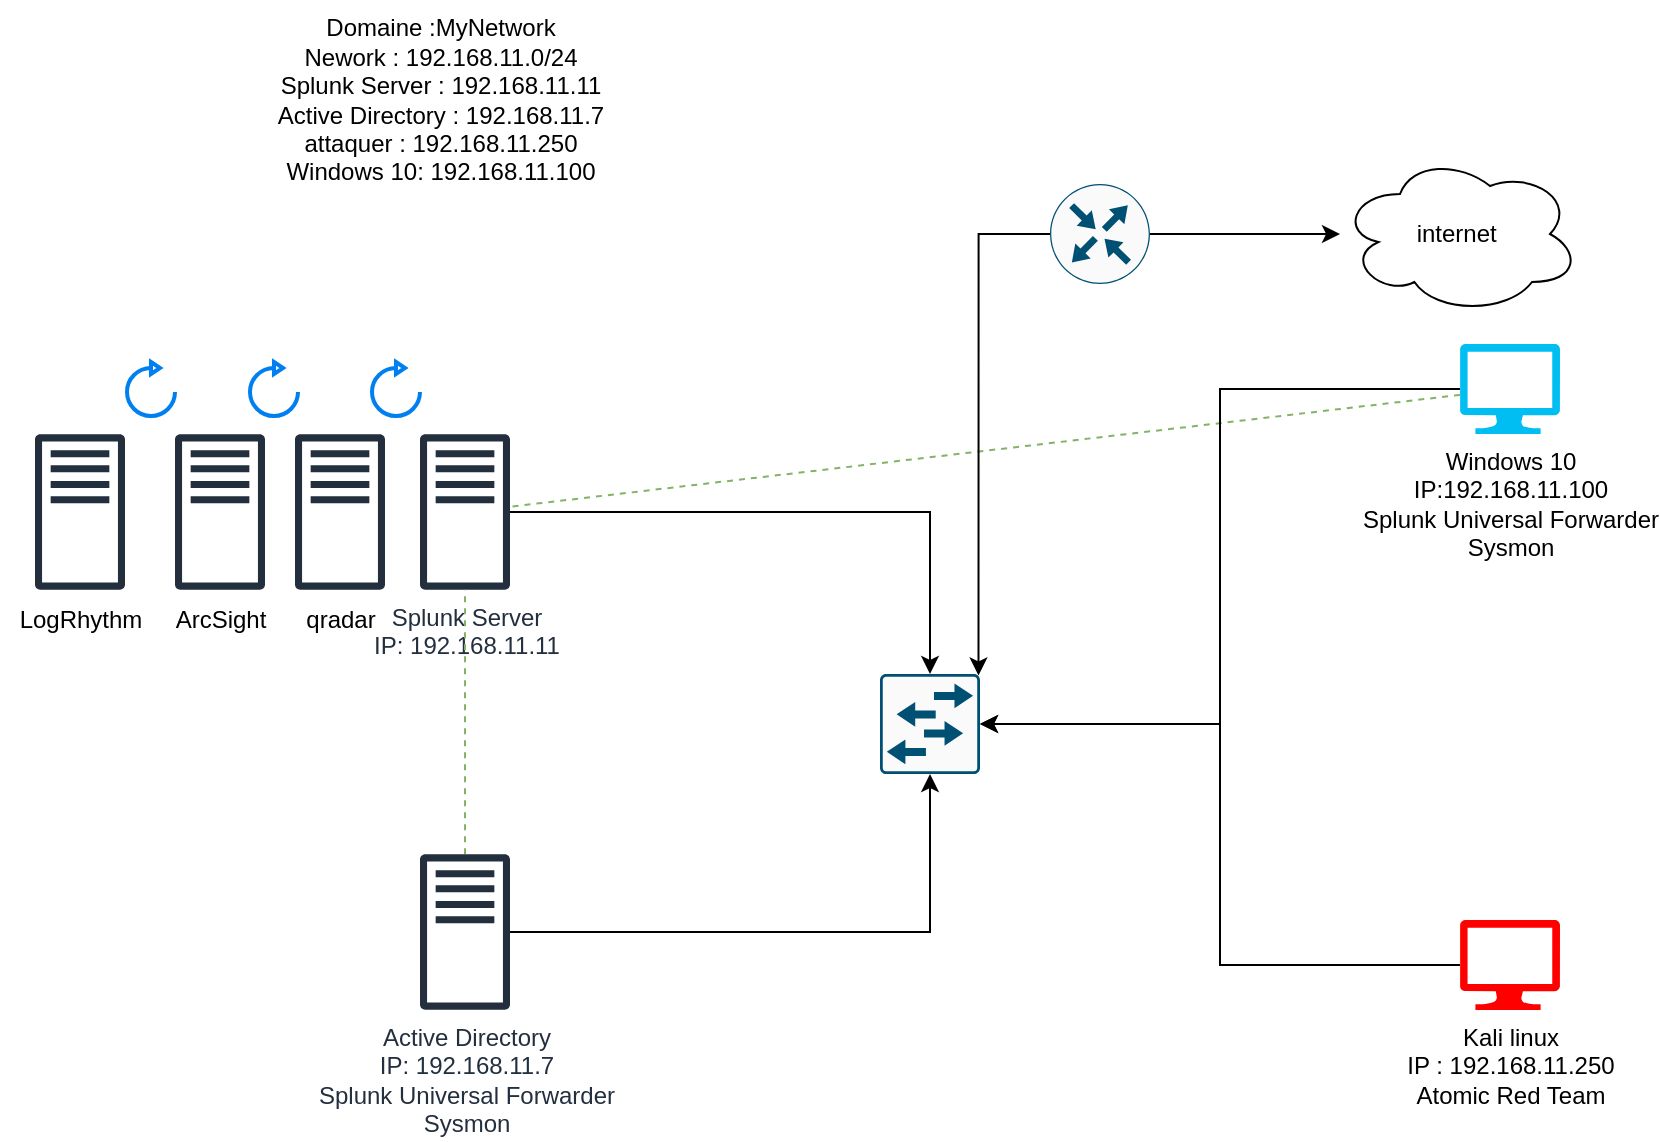 <mxfile version="24.7.11">
  <diagram name="Page-1" id="EitK8SUpgTmLAnZ7iSZS">
    <mxGraphModel dx="1885" dy="1760" grid="1" gridSize="10" guides="1" tooltips="1" connect="1" arrows="1" fold="1" page="1" pageScale="1" pageWidth="850" pageHeight="1100" math="0" shadow="0">
      <root>
        <mxCell id="0" />
        <mxCell id="1" parent="0" />
        <mxCell id="dxT098TC_KYE80S2nooN-20" style="rounded=0;orthogonalLoop=1;jettySize=auto;html=1;dashed=1;endArrow=none;endFill=0;jumpStyle=none;fillColor=#d5e8d4;strokeColor=#82b366;" parent="1" source="dxT098TC_KYE80S2nooN-1" target="dxT098TC_KYE80S2nooN-3" edge="1">
          <mxGeometry relative="1" as="geometry" />
        </mxCell>
        <mxCell id="dxT098TC_KYE80S2nooN-1" value="Windows 10&lt;br&gt;IP:192.168.11.100&lt;div&gt;Splunk Universal Forwarder&lt;br&gt;Sysmon&lt;/div&gt;" style="verticalLabelPosition=bottom;html=1;verticalAlign=top;align=center;strokeColor=none;fillColor=#00BEF2;shape=mxgraph.azure.computer;pointerEvents=1;" parent="1" vertex="1">
          <mxGeometry x="660" y="5" width="50" height="45" as="geometry" />
        </mxCell>
        <mxCell id="dxT098TC_KYE80S2nooN-2" value="Kali linux&lt;br&gt;IP : 192.168.11.250&lt;div&gt;Atomic Red Team&lt;/div&gt;" style="verticalLabelPosition=bottom;html=1;verticalAlign=top;align=center;strokeColor=none;fillColor=#FF0000;shape=mxgraph.azure.computer;pointerEvents=1;" parent="1" vertex="1">
          <mxGeometry x="660" y="293" width="50" height="45" as="geometry" />
        </mxCell>
        <mxCell id="dxT098TC_KYE80S2nooN-3" value="Splunk Server&lt;br&gt;IP: 192.168.11.11" style="sketch=0;outlineConnect=0;fontColor=#232F3E;gradientColor=none;fillColor=#232F3D;strokeColor=none;dashed=0;verticalLabelPosition=bottom;verticalAlign=top;align=center;html=1;fontSize=12;fontStyle=0;aspect=fixed;pointerEvents=1;shape=mxgraph.aws4.traditional_server;" parent="1" vertex="1">
          <mxGeometry x="140" y="50" width="45" height="78" as="geometry" />
        </mxCell>
        <mxCell id="dxT098TC_KYE80S2nooN-23" style="rounded=0;orthogonalLoop=1;jettySize=auto;html=1;fillColor=#d5e8d4;strokeColor=#82b366;dashed=1;endArrow=none;endFill=0;" parent="1" source="dxT098TC_KYE80S2nooN-4" target="dxT098TC_KYE80S2nooN-3" edge="1">
          <mxGeometry relative="1" as="geometry" />
        </mxCell>
        <mxCell id="dxT098TC_KYE80S2nooN-4" value="Active Directory&lt;br&gt;IP: 192.168.11.7&lt;br&gt;Splunk Universal Forwarder&lt;br&gt;Sysmon" style="sketch=0;outlineConnect=0;fontColor=#232F3E;gradientColor=none;fillColor=#232F3D;strokeColor=none;dashed=0;verticalLabelPosition=bottom;verticalAlign=top;align=center;html=1;fontSize=12;fontStyle=0;aspect=fixed;pointerEvents=1;shape=mxgraph.aws4.traditional_server;" parent="1" vertex="1">
          <mxGeometry x="140" y="260" width="45" height="78" as="geometry" />
        </mxCell>
        <mxCell id="dxT098TC_KYE80S2nooN-5" value="" style="sketch=0;points=[[0.015,0.015,0],[0.985,0.015,0],[0.985,0.985,0],[0.015,0.985,0],[0.25,0,0],[0.5,0,0],[0.75,0,0],[1,0.25,0],[1,0.5,0],[1,0.75,0],[0.75,1,0],[0.5,1,0],[0.25,1,0],[0,0.75,0],[0,0.5,0],[0,0.25,0]];verticalLabelPosition=bottom;html=1;verticalAlign=top;aspect=fixed;align=center;pointerEvents=1;shape=mxgraph.cisco19.rect;prIcon=workgroup_switch;fillColor=#FAFAFA;strokeColor=#005073;" parent="1" vertex="1">
          <mxGeometry x="370" y="170" width="50" height="50" as="geometry" />
        </mxCell>
        <mxCell id="dxT098TC_KYE80S2nooN-17" style="edgeStyle=orthogonalEdgeStyle;rounded=0;orthogonalLoop=1;jettySize=auto;html=1;" parent="1" source="dxT098TC_KYE80S2nooN-6" target="dxT098TC_KYE80S2nooN-7" edge="1">
          <mxGeometry relative="1" as="geometry" />
        </mxCell>
        <mxCell id="dxT098TC_KYE80S2nooN-6" value="" style="sketch=0;points=[[0.5,0,0],[1,0.5,0],[0.5,1,0],[0,0.5,0],[0.145,0.145,0],[0.856,0.145,0],[0.855,0.856,0],[0.145,0.855,0]];verticalLabelPosition=bottom;html=1;verticalAlign=top;aspect=fixed;align=center;pointerEvents=1;shape=mxgraph.cisco19.rect;prIcon=router;fillColor=#FAFAFA;strokeColor=#005073;" parent="1" vertex="1">
          <mxGeometry x="455" y="-75" width="50" height="50" as="geometry" />
        </mxCell>
        <mxCell id="dxT098TC_KYE80S2nooN-7" value="internet&amp;nbsp;" style="ellipse;shape=cloud;whiteSpace=wrap;html=1;" parent="1" vertex="1">
          <mxGeometry x="600" y="-90" width="120" height="80" as="geometry" />
        </mxCell>
        <mxCell id="dxT098TC_KYE80S2nooN-9" style="edgeStyle=orthogonalEdgeStyle;rounded=0;orthogonalLoop=1;jettySize=auto;html=1;entryX=0.5;entryY=0;entryDx=0;entryDy=0;entryPerimeter=0;" parent="1" source="dxT098TC_KYE80S2nooN-3" target="dxT098TC_KYE80S2nooN-5" edge="1">
          <mxGeometry relative="1" as="geometry" />
        </mxCell>
        <mxCell id="dxT098TC_KYE80S2nooN-10" style="edgeStyle=orthogonalEdgeStyle;rounded=0;orthogonalLoop=1;jettySize=auto;html=1;entryX=0.5;entryY=1;entryDx=0;entryDy=0;entryPerimeter=0;" parent="1" source="dxT098TC_KYE80S2nooN-4" target="dxT098TC_KYE80S2nooN-5" edge="1">
          <mxGeometry relative="1" as="geometry" />
        </mxCell>
        <mxCell id="dxT098TC_KYE80S2nooN-11" style="edgeStyle=orthogonalEdgeStyle;rounded=0;orthogonalLoop=1;jettySize=auto;html=1;entryX=1;entryY=0.5;entryDx=0;entryDy=0;entryPerimeter=0;" parent="1" source="dxT098TC_KYE80S2nooN-2" target="dxT098TC_KYE80S2nooN-5" edge="1">
          <mxGeometry relative="1" as="geometry" />
        </mxCell>
        <mxCell id="dxT098TC_KYE80S2nooN-12" style="edgeStyle=orthogonalEdgeStyle;rounded=0;orthogonalLoop=1;jettySize=auto;html=1;entryX=1;entryY=0.5;entryDx=0;entryDy=0;entryPerimeter=0;" parent="1" source="dxT098TC_KYE80S2nooN-1" target="dxT098TC_KYE80S2nooN-5" edge="1">
          <mxGeometry relative="1" as="geometry" />
        </mxCell>
        <mxCell id="dxT098TC_KYE80S2nooN-13" style="edgeStyle=orthogonalEdgeStyle;rounded=0;orthogonalLoop=1;jettySize=auto;html=1;entryX=0.985;entryY=0.015;entryDx=0;entryDy=0;entryPerimeter=0;" parent="1" source="dxT098TC_KYE80S2nooN-6" target="dxT098TC_KYE80S2nooN-5" edge="1">
          <mxGeometry relative="1" as="geometry" />
        </mxCell>
        <mxCell id="dxT098TC_KYE80S2nooN-18" value="Domaine :MyNetwork&lt;div&gt;Nework : 192.168.11.0/24&lt;/div&gt;&lt;div&gt;Splunk Server : 192.168.11.11&lt;/div&gt;&lt;div&gt;Active Directory : 192.168.11.7&lt;/div&gt;&lt;div&gt;attaquer : 192.168.11.250&lt;/div&gt;&lt;div&gt;Windows 10: 192.168.11.100&lt;/div&gt;" style="text;html=1;align=center;verticalAlign=middle;resizable=0;points=[];autosize=1;strokeColor=none;fillColor=none;" parent="1" vertex="1">
          <mxGeometry x="55" y="-167" width="190" height="100" as="geometry" />
        </mxCell>
        <mxCell id="SZN_t8P6HL0ESiUM16FK-1" value="" style="sketch=0;outlineConnect=0;fontColor=#232F3E;gradientColor=none;fillColor=#232F3D;strokeColor=none;dashed=0;verticalLabelPosition=bottom;verticalAlign=top;align=center;html=1;fontSize=12;fontStyle=0;aspect=fixed;pointerEvents=1;shape=mxgraph.aws4.traditional_server;" vertex="1" parent="1">
          <mxGeometry x="77.5" y="50" width="45" height="78" as="geometry" />
        </mxCell>
        <mxCell id="SZN_t8P6HL0ESiUM16FK-2" value="" style="sketch=0;outlineConnect=0;fontColor=#232F3E;gradientColor=none;fillColor=#232F3D;strokeColor=none;dashed=0;verticalLabelPosition=bottom;verticalAlign=top;align=center;html=1;fontSize=12;fontStyle=0;aspect=fixed;pointerEvents=1;shape=mxgraph.aws4.traditional_server;" vertex="1" parent="1">
          <mxGeometry x="17.5" y="50" width="45" height="78" as="geometry" />
        </mxCell>
        <mxCell id="SZN_t8P6HL0ESiUM16FK-3" value="qradar" style="text;html=1;align=center;verticalAlign=middle;resizable=0;points=[];autosize=1;strokeColor=none;fillColor=none;" vertex="1" parent="1">
          <mxGeometry x="70" y="128" width="60" height="30" as="geometry" />
        </mxCell>
        <mxCell id="SZN_t8P6HL0ESiUM16FK-4" value="ArcSight" style="text;html=1;align=center;verticalAlign=middle;resizable=0;points=[];autosize=1;strokeColor=none;fillColor=none;" vertex="1" parent="1">
          <mxGeometry x="5" y="128" width="70" height="30" as="geometry" />
        </mxCell>
        <mxCell id="SZN_t8P6HL0ESiUM16FK-5" value="" style="sketch=0;outlineConnect=0;fontColor=#232F3E;gradientColor=none;fillColor=#232F3D;strokeColor=none;dashed=0;verticalLabelPosition=bottom;verticalAlign=top;align=center;html=1;fontSize=12;fontStyle=0;aspect=fixed;pointerEvents=1;shape=mxgraph.aws4.traditional_server;" vertex="1" parent="1">
          <mxGeometry x="-52.5" y="50" width="45" height="78" as="geometry" />
        </mxCell>
        <mxCell id="SZN_t8P6HL0ESiUM16FK-6" value="LogRhythm" style="text;html=1;align=center;verticalAlign=middle;resizable=0;points=[];autosize=1;strokeColor=none;fillColor=none;" vertex="1" parent="1">
          <mxGeometry x="-70" y="128" width="80" height="30" as="geometry" />
        </mxCell>
        <mxCell id="SZN_t8P6HL0ESiUM16FK-8" value="" style="html=1;verticalLabelPosition=bottom;align=center;labelBackgroundColor=#ffffff;verticalAlign=top;strokeWidth=2;strokeColor=#0080F0;shadow=0;dashed=0;shape=mxgraph.ios7.icons.reload;" vertex="1" parent="1">
          <mxGeometry x="116" y="14" width="24" height="27" as="geometry" />
        </mxCell>
        <mxCell id="SZN_t8P6HL0ESiUM16FK-9" value="" style="html=1;verticalLabelPosition=bottom;align=center;labelBackgroundColor=#ffffff;verticalAlign=top;strokeWidth=2;strokeColor=#0080F0;shadow=0;dashed=0;shape=mxgraph.ios7.icons.reload;" vertex="1" parent="1">
          <mxGeometry x="55" y="14" width="24" height="27" as="geometry" />
        </mxCell>
        <mxCell id="SZN_t8P6HL0ESiUM16FK-10" value="" style="html=1;verticalLabelPosition=bottom;align=center;labelBackgroundColor=#ffffff;verticalAlign=top;strokeWidth=2;strokeColor=#0080F0;shadow=0;dashed=0;shape=mxgraph.ios7.icons.reload;" vertex="1" parent="1">
          <mxGeometry x="-6.5" y="14" width="24" height="27" as="geometry" />
        </mxCell>
      </root>
    </mxGraphModel>
  </diagram>
</mxfile>
